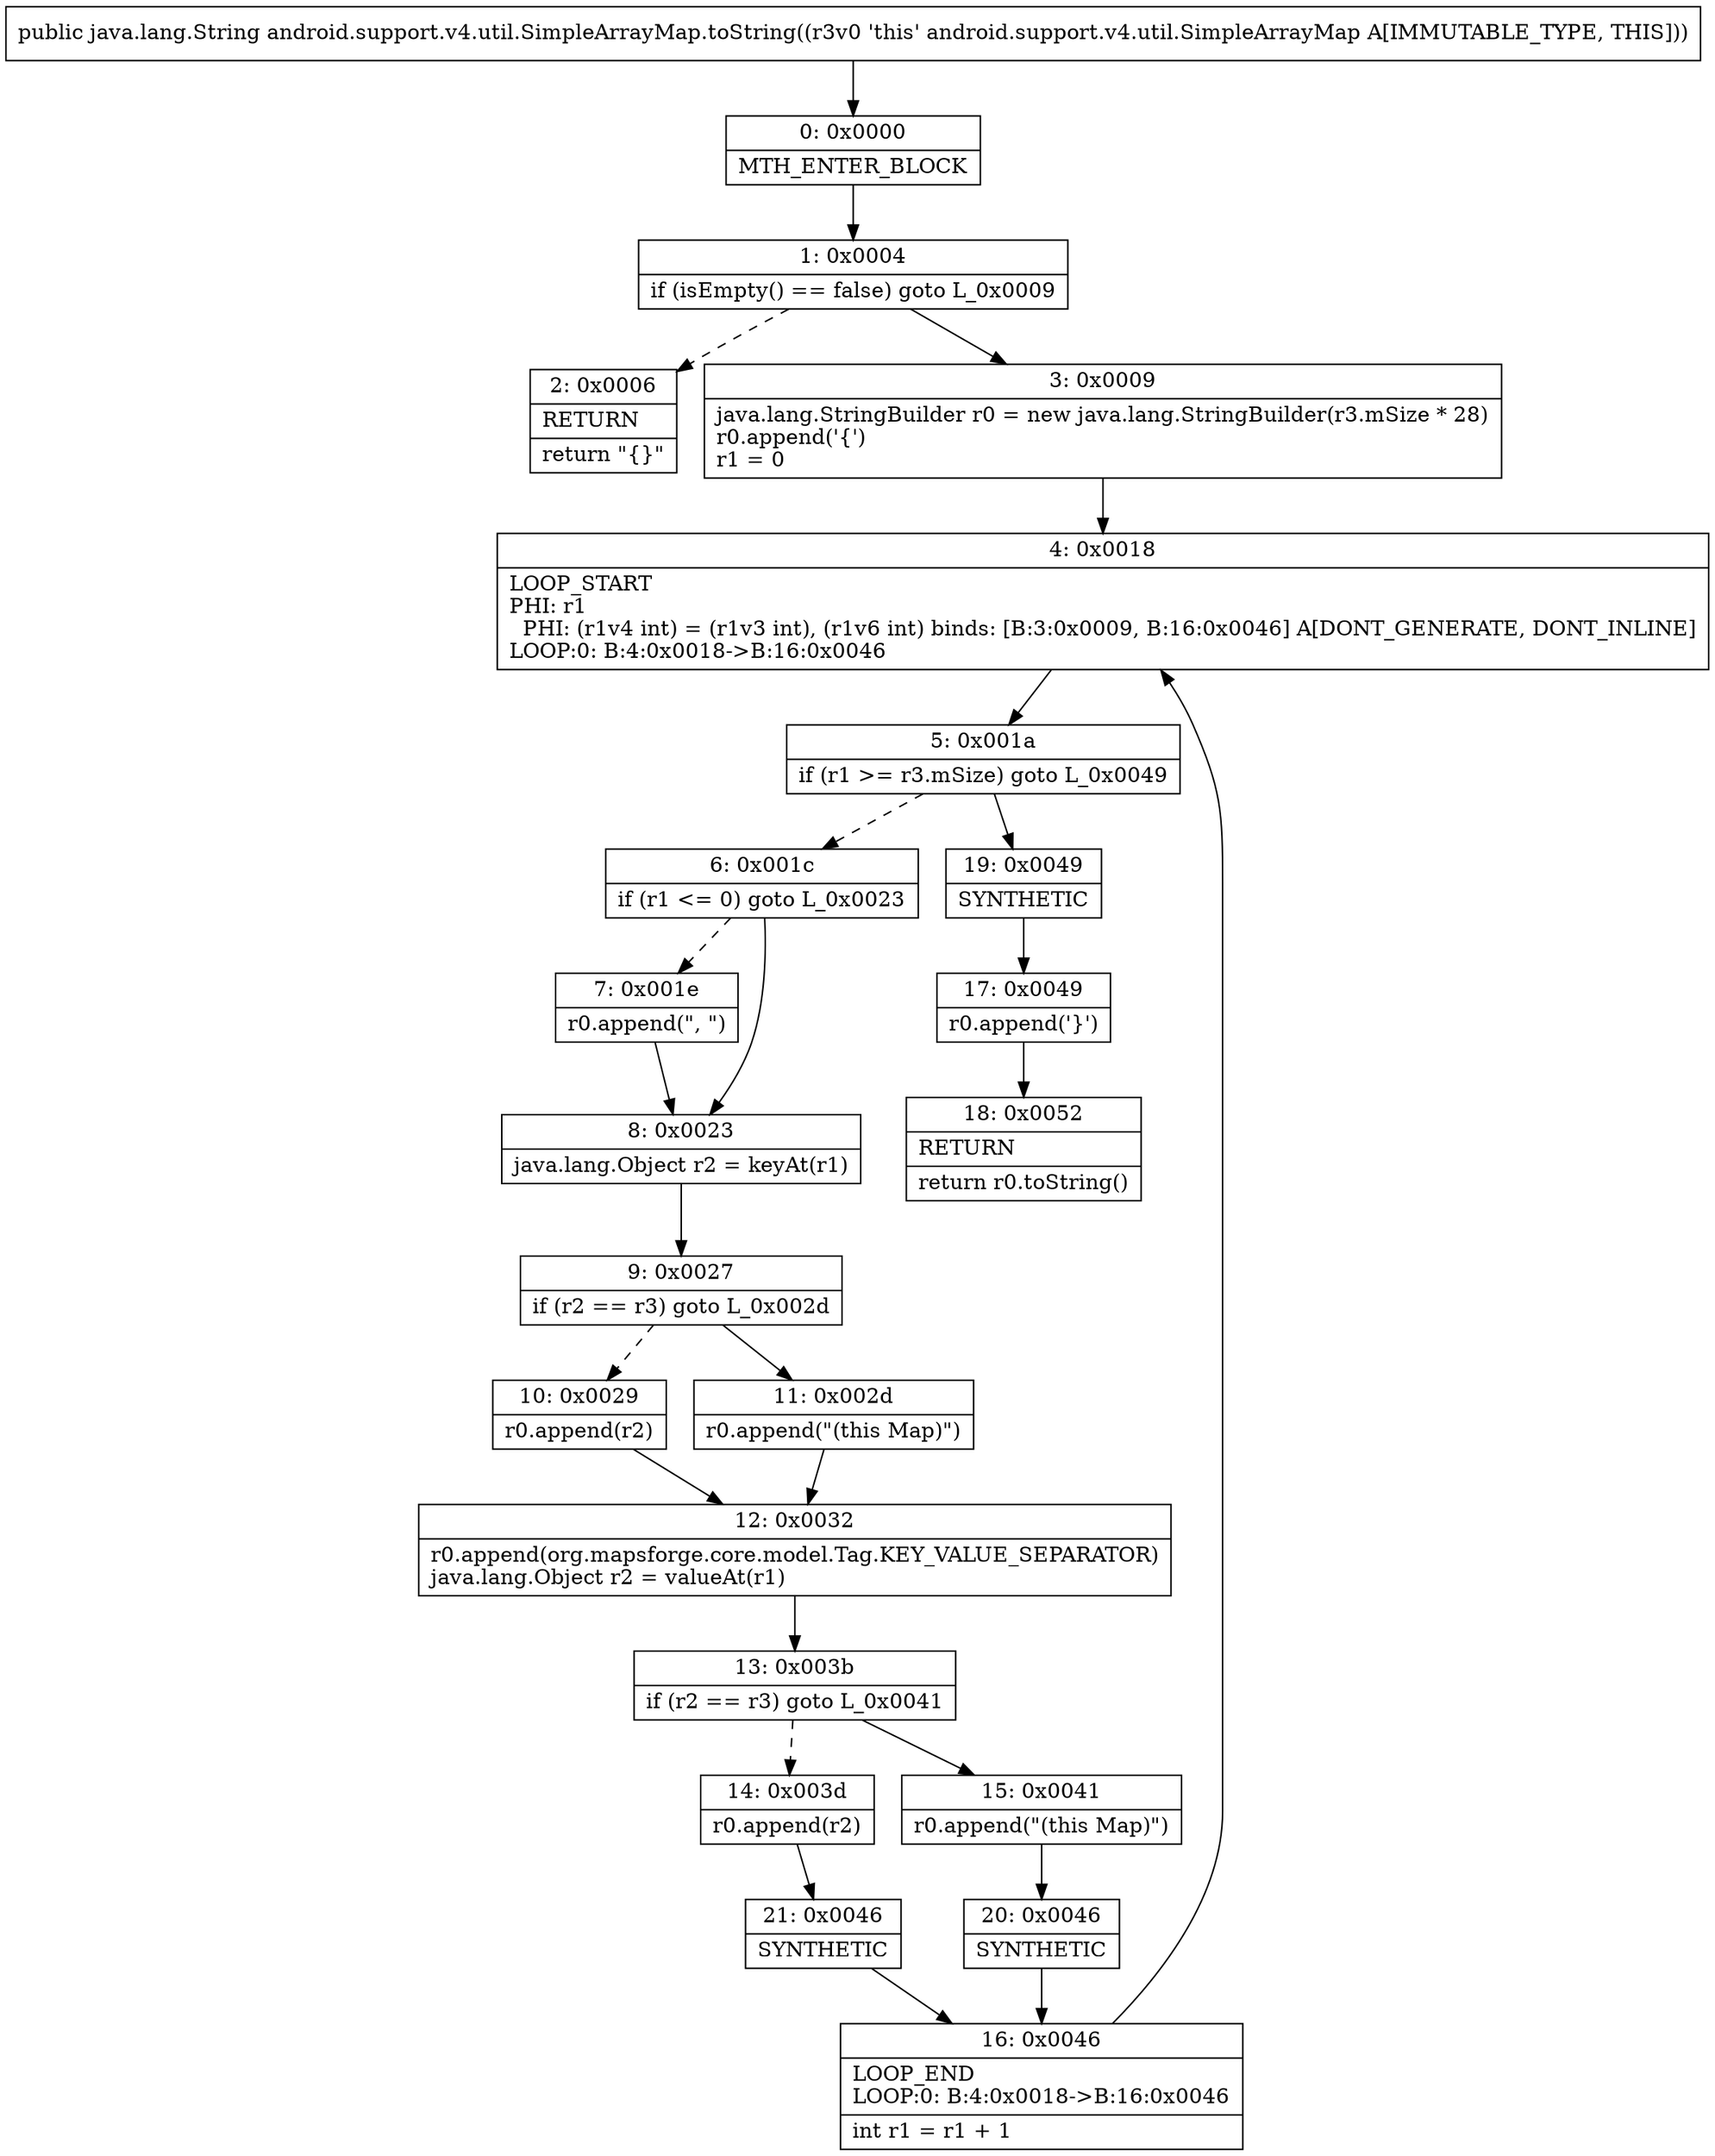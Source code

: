 digraph "CFG forandroid.support.v4.util.SimpleArrayMap.toString()Ljava\/lang\/String;" {
Node_0 [shape=record,label="{0\:\ 0x0000|MTH_ENTER_BLOCK\l}"];
Node_1 [shape=record,label="{1\:\ 0x0004|if (isEmpty() == false) goto L_0x0009\l}"];
Node_2 [shape=record,label="{2\:\ 0x0006|RETURN\l|return \"\{\}\"\l}"];
Node_3 [shape=record,label="{3\:\ 0x0009|java.lang.StringBuilder r0 = new java.lang.StringBuilder(r3.mSize * 28)\lr0.append('\{')\lr1 = 0\l}"];
Node_4 [shape=record,label="{4\:\ 0x0018|LOOP_START\lPHI: r1 \l  PHI: (r1v4 int) = (r1v3 int), (r1v6 int) binds: [B:3:0x0009, B:16:0x0046] A[DONT_GENERATE, DONT_INLINE]\lLOOP:0: B:4:0x0018\-\>B:16:0x0046\l}"];
Node_5 [shape=record,label="{5\:\ 0x001a|if (r1 \>= r3.mSize) goto L_0x0049\l}"];
Node_6 [shape=record,label="{6\:\ 0x001c|if (r1 \<= 0) goto L_0x0023\l}"];
Node_7 [shape=record,label="{7\:\ 0x001e|r0.append(\", \")\l}"];
Node_8 [shape=record,label="{8\:\ 0x0023|java.lang.Object r2 = keyAt(r1)\l}"];
Node_9 [shape=record,label="{9\:\ 0x0027|if (r2 == r3) goto L_0x002d\l}"];
Node_10 [shape=record,label="{10\:\ 0x0029|r0.append(r2)\l}"];
Node_11 [shape=record,label="{11\:\ 0x002d|r0.append(\"(this Map)\")\l}"];
Node_12 [shape=record,label="{12\:\ 0x0032|r0.append(org.mapsforge.core.model.Tag.KEY_VALUE_SEPARATOR)\ljava.lang.Object r2 = valueAt(r1)\l}"];
Node_13 [shape=record,label="{13\:\ 0x003b|if (r2 == r3) goto L_0x0041\l}"];
Node_14 [shape=record,label="{14\:\ 0x003d|r0.append(r2)\l}"];
Node_15 [shape=record,label="{15\:\ 0x0041|r0.append(\"(this Map)\")\l}"];
Node_16 [shape=record,label="{16\:\ 0x0046|LOOP_END\lLOOP:0: B:4:0x0018\-\>B:16:0x0046\l|int r1 = r1 + 1\l}"];
Node_17 [shape=record,label="{17\:\ 0x0049|r0.append('\}')\l}"];
Node_18 [shape=record,label="{18\:\ 0x0052|RETURN\l|return r0.toString()\l}"];
Node_19 [shape=record,label="{19\:\ 0x0049|SYNTHETIC\l}"];
Node_20 [shape=record,label="{20\:\ 0x0046|SYNTHETIC\l}"];
Node_21 [shape=record,label="{21\:\ 0x0046|SYNTHETIC\l}"];
MethodNode[shape=record,label="{public java.lang.String android.support.v4.util.SimpleArrayMap.toString((r3v0 'this' android.support.v4.util.SimpleArrayMap A[IMMUTABLE_TYPE, THIS])) }"];
MethodNode -> Node_0;
Node_0 -> Node_1;
Node_1 -> Node_2[style=dashed];
Node_1 -> Node_3;
Node_3 -> Node_4;
Node_4 -> Node_5;
Node_5 -> Node_6[style=dashed];
Node_5 -> Node_19;
Node_6 -> Node_7[style=dashed];
Node_6 -> Node_8;
Node_7 -> Node_8;
Node_8 -> Node_9;
Node_9 -> Node_10[style=dashed];
Node_9 -> Node_11;
Node_10 -> Node_12;
Node_11 -> Node_12;
Node_12 -> Node_13;
Node_13 -> Node_14[style=dashed];
Node_13 -> Node_15;
Node_14 -> Node_21;
Node_15 -> Node_20;
Node_16 -> Node_4;
Node_17 -> Node_18;
Node_19 -> Node_17;
Node_20 -> Node_16;
Node_21 -> Node_16;
}

